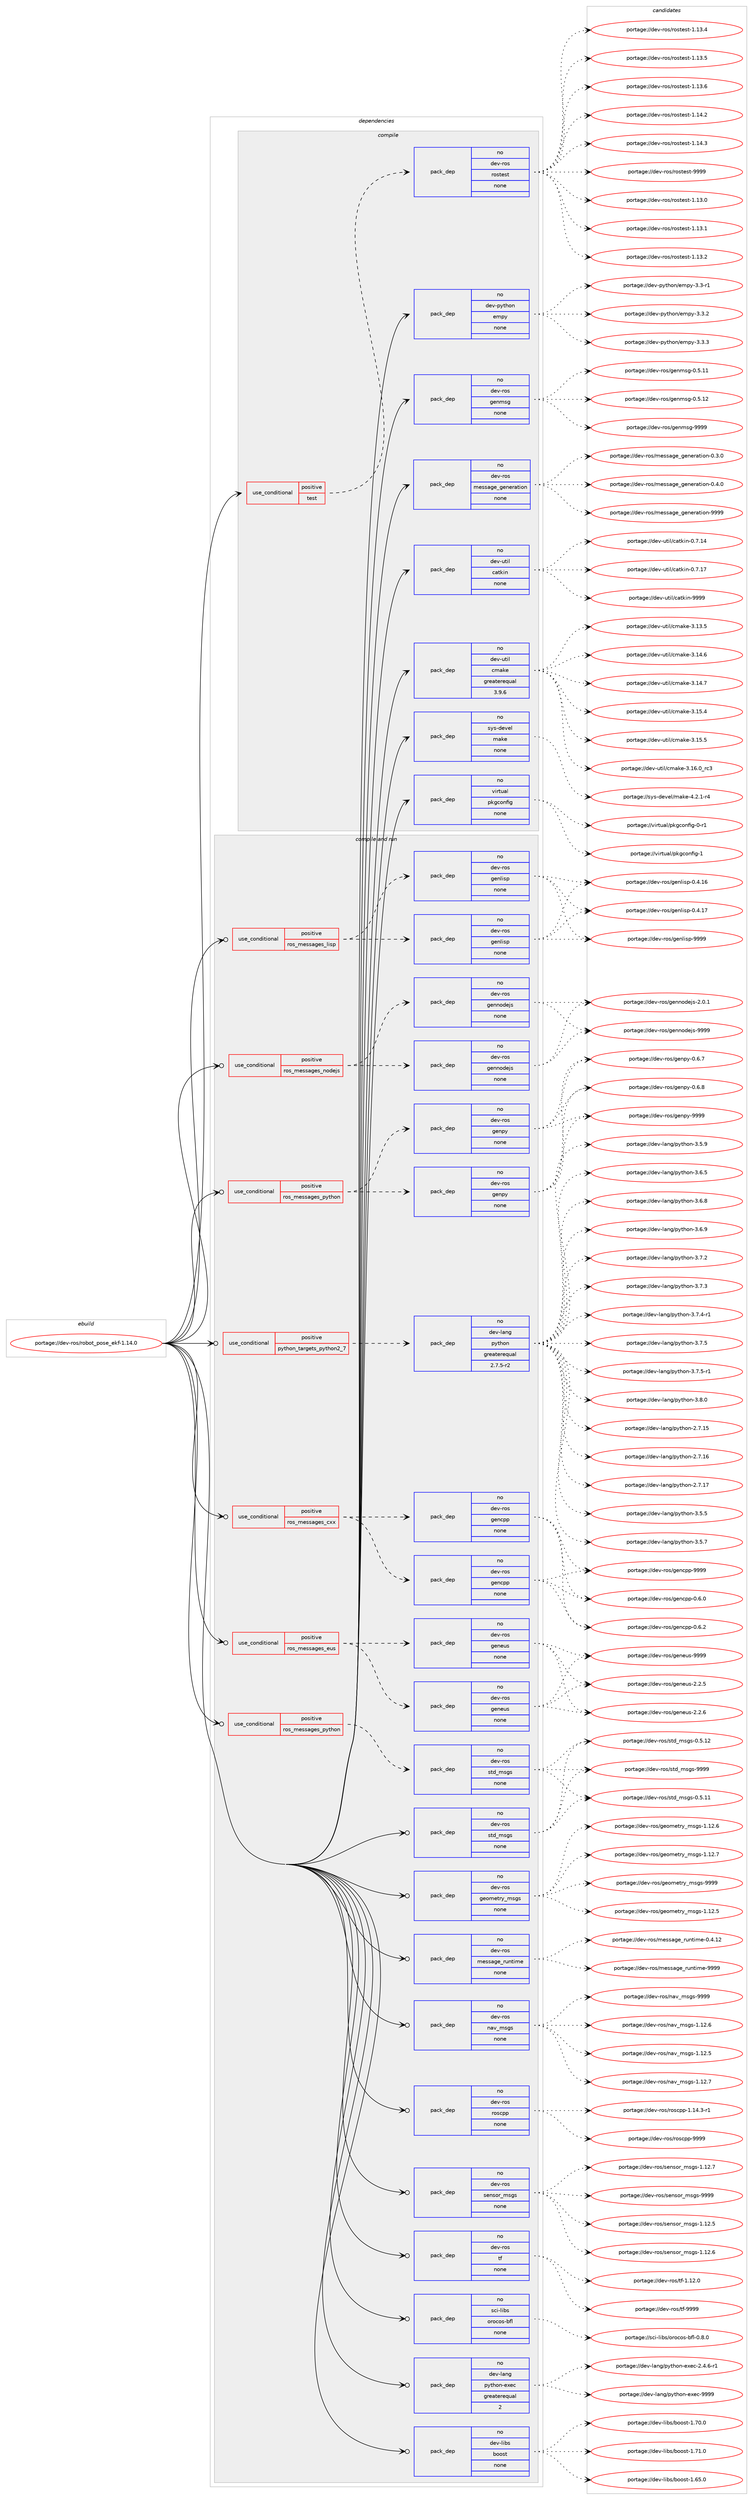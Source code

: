 digraph prolog {

# *************
# Graph options
# *************

newrank=true;
concentrate=true;
compound=true;
graph [rankdir=LR,fontname=Helvetica,fontsize=10,ranksep=1.5];#, ranksep=2.5, nodesep=0.2];
edge  [arrowhead=vee];
node  [fontname=Helvetica,fontsize=10];

# **********
# The ebuild
# **********

subgraph cluster_leftcol {
color=gray;
rank=same;
label=<<i>ebuild</i>>;
id [label="portage://dev-ros/robot_pose_ekf-1.14.0", color=red, width=4, href="../dev-ros/robot_pose_ekf-1.14.0.svg"];
}

# ****************
# The dependencies
# ****************

subgraph cluster_midcol {
color=gray;
label=<<i>dependencies</i>>;
subgraph cluster_compile {
fillcolor="#eeeeee";
style=filled;
label=<<i>compile</i>>;
subgraph cond43663 {
dependency194598 [label=<<TABLE BORDER="0" CELLBORDER="1" CELLSPACING="0" CELLPADDING="4"><TR><TD ROWSPAN="3" CELLPADDING="10">use_conditional</TD></TR><TR><TD>positive</TD></TR><TR><TD>test</TD></TR></TABLE>>, shape=none, color=red];
subgraph pack147507 {
dependency194599 [label=<<TABLE BORDER="0" CELLBORDER="1" CELLSPACING="0" CELLPADDING="4" WIDTH="220"><TR><TD ROWSPAN="6" CELLPADDING="30">pack_dep</TD></TR><TR><TD WIDTH="110">no</TD></TR><TR><TD>dev-ros</TD></TR><TR><TD>rostest</TD></TR><TR><TD>none</TD></TR><TR><TD></TD></TR></TABLE>>, shape=none, color=blue];
}
dependency194598:e -> dependency194599:w [weight=20,style="dashed",arrowhead="vee"];
}
id:e -> dependency194598:w [weight=20,style="solid",arrowhead="vee"];
subgraph pack147508 {
dependency194600 [label=<<TABLE BORDER="0" CELLBORDER="1" CELLSPACING="0" CELLPADDING="4" WIDTH="220"><TR><TD ROWSPAN="6" CELLPADDING="30">pack_dep</TD></TR><TR><TD WIDTH="110">no</TD></TR><TR><TD>dev-python</TD></TR><TR><TD>empy</TD></TR><TR><TD>none</TD></TR><TR><TD></TD></TR></TABLE>>, shape=none, color=blue];
}
id:e -> dependency194600:w [weight=20,style="solid",arrowhead="vee"];
subgraph pack147509 {
dependency194601 [label=<<TABLE BORDER="0" CELLBORDER="1" CELLSPACING="0" CELLPADDING="4" WIDTH="220"><TR><TD ROWSPAN="6" CELLPADDING="30">pack_dep</TD></TR><TR><TD WIDTH="110">no</TD></TR><TR><TD>dev-ros</TD></TR><TR><TD>genmsg</TD></TR><TR><TD>none</TD></TR><TR><TD></TD></TR></TABLE>>, shape=none, color=blue];
}
id:e -> dependency194601:w [weight=20,style="solid",arrowhead="vee"];
subgraph pack147510 {
dependency194602 [label=<<TABLE BORDER="0" CELLBORDER="1" CELLSPACING="0" CELLPADDING="4" WIDTH="220"><TR><TD ROWSPAN="6" CELLPADDING="30">pack_dep</TD></TR><TR><TD WIDTH="110">no</TD></TR><TR><TD>dev-ros</TD></TR><TR><TD>message_generation</TD></TR><TR><TD>none</TD></TR><TR><TD></TD></TR></TABLE>>, shape=none, color=blue];
}
id:e -> dependency194602:w [weight=20,style="solid",arrowhead="vee"];
subgraph pack147511 {
dependency194603 [label=<<TABLE BORDER="0" CELLBORDER="1" CELLSPACING="0" CELLPADDING="4" WIDTH="220"><TR><TD ROWSPAN="6" CELLPADDING="30">pack_dep</TD></TR><TR><TD WIDTH="110">no</TD></TR><TR><TD>dev-util</TD></TR><TR><TD>catkin</TD></TR><TR><TD>none</TD></TR><TR><TD></TD></TR></TABLE>>, shape=none, color=blue];
}
id:e -> dependency194603:w [weight=20,style="solid",arrowhead="vee"];
subgraph pack147512 {
dependency194604 [label=<<TABLE BORDER="0" CELLBORDER="1" CELLSPACING="0" CELLPADDING="4" WIDTH="220"><TR><TD ROWSPAN="6" CELLPADDING="30">pack_dep</TD></TR><TR><TD WIDTH="110">no</TD></TR><TR><TD>dev-util</TD></TR><TR><TD>cmake</TD></TR><TR><TD>greaterequal</TD></TR><TR><TD>3.9.6</TD></TR></TABLE>>, shape=none, color=blue];
}
id:e -> dependency194604:w [weight=20,style="solid",arrowhead="vee"];
subgraph pack147513 {
dependency194605 [label=<<TABLE BORDER="0" CELLBORDER="1" CELLSPACING="0" CELLPADDING="4" WIDTH="220"><TR><TD ROWSPAN="6" CELLPADDING="30">pack_dep</TD></TR><TR><TD WIDTH="110">no</TD></TR><TR><TD>sys-devel</TD></TR><TR><TD>make</TD></TR><TR><TD>none</TD></TR><TR><TD></TD></TR></TABLE>>, shape=none, color=blue];
}
id:e -> dependency194605:w [weight=20,style="solid",arrowhead="vee"];
subgraph pack147514 {
dependency194606 [label=<<TABLE BORDER="0" CELLBORDER="1" CELLSPACING="0" CELLPADDING="4" WIDTH="220"><TR><TD ROWSPAN="6" CELLPADDING="30">pack_dep</TD></TR><TR><TD WIDTH="110">no</TD></TR><TR><TD>virtual</TD></TR><TR><TD>pkgconfig</TD></TR><TR><TD>none</TD></TR><TR><TD></TD></TR></TABLE>>, shape=none, color=blue];
}
id:e -> dependency194606:w [weight=20,style="solid",arrowhead="vee"];
}
subgraph cluster_compileandrun {
fillcolor="#eeeeee";
style=filled;
label=<<i>compile and run</i>>;
subgraph cond43664 {
dependency194607 [label=<<TABLE BORDER="0" CELLBORDER="1" CELLSPACING="0" CELLPADDING="4"><TR><TD ROWSPAN="3" CELLPADDING="10">use_conditional</TD></TR><TR><TD>positive</TD></TR><TR><TD>python_targets_python2_7</TD></TR></TABLE>>, shape=none, color=red];
subgraph pack147515 {
dependency194608 [label=<<TABLE BORDER="0" CELLBORDER="1" CELLSPACING="0" CELLPADDING="4" WIDTH="220"><TR><TD ROWSPAN="6" CELLPADDING="30">pack_dep</TD></TR><TR><TD WIDTH="110">no</TD></TR><TR><TD>dev-lang</TD></TR><TR><TD>python</TD></TR><TR><TD>greaterequal</TD></TR><TR><TD>2.7.5-r2</TD></TR></TABLE>>, shape=none, color=blue];
}
dependency194607:e -> dependency194608:w [weight=20,style="dashed",arrowhead="vee"];
}
id:e -> dependency194607:w [weight=20,style="solid",arrowhead="odotvee"];
subgraph cond43665 {
dependency194609 [label=<<TABLE BORDER="0" CELLBORDER="1" CELLSPACING="0" CELLPADDING="4"><TR><TD ROWSPAN="3" CELLPADDING="10">use_conditional</TD></TR><TR><TD>positive</TD></TR><TR><TD>ros_messages_cxx</TD></TR></TABLE>>, shape=none, color=red];
subgraph pack147516 {
dependency194610 [label=<<TABLE BORDER="0" CELLBORDER="1" CELLSPACING="0" CELLPADDING="4" WIDTH="220"><TR><TD ROWSPAN="6" CELLPADDING="30">pack_dep</TD></TR><TR><TD WIDTH="110">no</TD></TR><TR><TD>dev-ros</TD></TR><TR><TD>gencpp</TD></TR><TR><TD>none</TD></TR><TR><TD></TD></TR></TABLE>>, shape=none, color=blue];
}
dependency194609:e -> dependency194610:w [weight=20,style="dashed",arrowhead="vee"];
subgraph pack147517 {
dependency194611 [label=<<TABLE BORDER="0" CELLBORDER="1" CELLSPACING="0" CELLPADDING="4" WIDTH="220"><TR><TD ROWSPAN="6" CELLPADDING="30">pack_dep</TD></TR><TR><TD WIDTH="110">no</TD></TR><TR><TD>dev-ros</TD></TR><TR><TD>gencpp</TD></TR><TR><TD>none</TD></TR><TR><TD></TD></TR></TABLE>>, shape=none, color=blue];
}
dependency194609:e -> dependency194611:w [weight=20,style="dashed",arrowhead="vee"];
}
id:e -> dependency194609:w [weight=20,style="solid",arrowhead="odotvee"];
subgraph cond43666 {
dependency194612 [label=<<TABLE BORDER="0" CELLBORDER="1" CELLSPACING="0" CELLPADDING="4"><TR><TD ROWSPAN="3" CELLPADDING="10">use_conditional</TD></TR><TR><TD>positive</TD></TR><TR><TD>ros_messages_eus</TD></TR></TABLE>>, shape=none, color=red];
subgraph pack147518 {
dependency194613 [label=<<TABLE BORDER="0" CELLBORDER="1" CELLSPACING="0" CELLPADDING="4" WIDTH="220"><TR><TD ROWSPAN="6" CELLPADDING="30">pack_dep</TD></TR><TR><TD WIDTH="110">no</TD></TR><TR><TD>dev-ros</TD></TR><TR><TD>geneus</TD></TR><TR><TD>none</TD></TR><TR><TD></TD></TR></TABLE>>, shape=none, color=blue];
}
dependency194612:e -> dependency194613:w [weight=20,style="dashed",arrowhead="vee"];
subgraph pack147519 {
dependency194614 [label=<<TABLE BORDER="0" CELLBORDER="1" CELLSPACING="0" CELLPADDING="4" WIDTH="220"><TR><TD ROWSPAN="6" CELLPADDING="30">pack_dep</TD></TR><TR><TD WIDTH="110">no</TD></TR><TR><TD>dev-ros</TD></TR><TR><TD>geneus</TD></TR><TR><TD>none</TD></TR><TR><TD></TD></TR></TABLE>>, shape=none, color=blue];
}
dependency194612:e -> dependency194614:w [weight=20,style="dashed",arrowhead="vee"];
}
id:e -> dependency194612:w [weight=20,style="solid",arrowhead="odotvee"];
subgraph cond43667 {
dependency194615 [label=<<TABLE BORDER="0" CELLBORDER="1" CELLSPACING="0" CELLPADDING="4"><TR><TD ROWSPAN="3" CELLPADDING="10">use_conditional</TD></TR><TR><TD>positive</TD></TR><TR><TD>ros_messages_lisp</TD></TR></TABLE>>, shape=none, color=red];
subgraph pack147520 {
dependency194616 [label=<<TABLE BORDER="0" CELLBORDER="1" CELLSPACING="0" CELLPADDING="4" WIDTH="220"><TR><TD ROWSPAN="6" CELLPADDING="30">pack_dep</TD></TR><TR><TD WIDTH="110">no</TD></TR><TR><TD>dev-ros</TD></TR><TR><TD>genlisp</TD></TR><TR><TD>none</TD></TR><TR><TD></TD></TR></TABLE>>, shape=none, color=blue];
}
dependency194615:e -> dependency194616:w [weight=20,style="dashed",arrowhead="vee"];
subgraph pack147521 {
dependency194617 [label=<<TABLE BORDER="0" CELLBORDER="1" CELLSPACING="0" CELLPADDING="4" WIDTH="220"><TR><TD ROWSPAN="6" CELLPADDING="30">pack_dep</TD></TR><TR><TD WIDTH="110">no</TD></TR><TR><TD>dev-ros</TD></TR><TR><TD>genlisp</TD></TR><TR><TD>none</TD></TR><TR><TD></TD></TR></TABLE>>, shape=none, color=blue];
}
dependency194615:e -> dependency194617:w [weight=20,style="dashed",arrowhead="vee"];
}
id:e -> dependency194615:w [weight=20,style="solid",arrowhead="odotvee"];
subgraph cond43668 {
dependency194618 [label=<<TABLE BORDER="0" CELLBORDER="1" CELLSPACING="0" CELLPADDING="4"><TR><TD ROWSPAN="3" CELLPADDING="10">use_conditional</TD></TR><TR><TD>positive</TD></TR><TR><TD>ros_messages_nodejs</TD></TR></TABLE>>, shape=none, color=red];
subgraph pack147522 {
dependency194619 [label=<<TABLE BORDER="0" CELLBORDER="1" CELLSPACING="0" CELLPADDING="4" WIDTH="220"><TR><TD ROWSPAN="6" CELLPADDING="30">pack_dep</TD></TR><TR><TD WIDTH="110">no</TD></TR><TR><TD>dev-ros</TD></TR><TR><TD>gennodejs</TD></TR><TR><TD>none</TD></TR><TR><TD></TD></TR></TABLE>>, shape=none, color=blue];
}
dependency194618:e -> dependency194619:w [weight=20,style="dashed",arrowhead="vee"];
subgraph pack147523 {
dependency194620 [label=<<TABLE BORDER="0" CELLBORDER="1" CELLSPACING="0" CELLPADDING="4" WIDTH="220"><TR><TD ROWSPAN="6" CELLPADDING="30">pack_dep</TD></TR><TR><TD WIDTH="110">no</TD></TR><TR><TD>dev-ros</TD></TR><TR><TD>gennodejs</TD></TR><TR><TD>none</TD></TR><TR><TD></TD></TR></TABLE>>, shape=none, color=blue];
}
dependency194618:e -> dependency194620:w [weight=20,style="dashed",arrowhead="vee"];
}
id:e -> dependency194618:w [weight=20,style="solid",arrowhead="odotvee"];
subgraph cond43669 {
dependency194621 [label=<<TABLE BORDER="0" CELLBORDER="1" CELLSPACING="0" CELLPADDING="4"><TR><TD ROWSPAN="3" CELLPADDING="10">use_conditional</TD></TR><TR><TD>positive</TD></TR><TR><TD>ros_messages_python</TD></TR></TABLE>>, shape=none, color=red];
subgraph pack147524 {
dependency194622 [label=<<TABLE BORDER="0" CELLBORDER="1" CELLSPACING="0" CELLPADDING="4" WIDTH="220"><TR><TD ROWSPAN="6" CELLPADDING="30">pack_dep</TD></TR><TR><TD WIDTH="110">no</TD></TR><TR><TD>dev-ros</TD></TR><TR><TD>genpy</TD></TR><TR><TD>none</TD></TR><TR><TD></TD></TR></TABLE>>, shape=none, color=blue];
}
dependency194621:e -> dependency194622:w [weight=20,style="dashed",arrowhead="vee"];
subgraph pack147525 {
dependency194623 [label=<<TABLE BORDER="0" CELLBORDER="1" CELLSPACING="0" CELLPADDING="4" WIDTH="220"><TR><TD ROWSPAN="6" CELLPADDING="30">pack_dep</TD></TR><TR><TD WIDTH="110">no</TD></TR><TR><TD>dev-ros</TD></TR><TR><TD>genpy</TD></TR><TR><TD>none</TD></TR><TR><TD></TD></TR></TABLE>>, shape=none, color=blue];
}
dependency194621:e -> dependency194623:w [weight=20,style="dashed",arrowhead="vee"];
}
id:e -> dependency194621:w [weight=20,style="solid",arrowhead="odotvee"];
subgraph cond43670 {
dependency194624 [label=<<TABLE BORDER="0" CELLBORDER="1" CELLSPACING="0" CELLPADDING="4"><TR><TD ROWSPAN="3" CELLPADDING="10">use_conditional</TD></TR><TR><TD>positive</TD></TR><TR><TD>ros_messages_python</TD></TR></TABLE>>, shape=none, color=red];
subgraph pack147526 {
dependency194625 [label=<<TABLE BORDER="0" CELLBORDER="1" CELLSPACING="0" CELLPADDING="4" WIDTH="220"><TR><TD ROWSPAN="6" CELLPADDING="30">pack_dep</TD></TR><TR><TD WIDTH="110">no</TD></TR><TR><TD>dev-ros</TD></TR><TR><TD>std_msgs</TD></TR><TR><TD>none</TD></TR><TR><TD></TD></TR></TABLE>>, shape=none, color=blue];
}
dependency194624:e -> dependency194625:w [weight=20,style="dashed",arrowhead="vee"];
}
id:e -> dependency194624:w [weight=20,style="solid",arrowhead="odotvee"];
subgraph pack147527 {
dependency194626 [label=<<TABLE BORDER="0" CELLBORDER="1" CELLSPACING="0" CELLPADDING="4" WIDTH="220"><TR><TD ROWSPAN="6" CELLPADDING="30">pack_dep</TD></TR><TR><TD WIDTH="110">no</TD></TR><TR><TD>dev-lang</TD></TR><TR><TD>python-exec</TD></TR><TR><TD>greaterequal</TD></TR><TR><TD>2</TD></TR></TABLE>>, shape=none, color=blue];
}
id:e -> dependency194626:w [weight=20,style="solid",arrowhead="odotvee"];
subgraph pack147528 {
dependency194627 [label=<<TABLE BORDER="0" CELLBORDER="1" CELLSPACING="0" CELLPADDING="4" WIDTH="220"><TR><TD ROWSPAN="6" CELLPADDING="30">pack_dep</TD></TR><TR><TD WIDTH="110">no</TD></TR><TR><TD>dev-libs</TD></TR><TR><TD>boost</TD></TR><TR><TD>none</TD></TR><TR><TD></TD></TR></TABLE>>, shape=none, color=blue];
}
id:e -> dependency194627:w [weight=20,style="solid",arrowhead="odotvee"];
subgraph pack147529 {
dependency194628 [label=<<TABLE BORDER="0" CELLBORDER="1" CELLSPACING="0" CELLPADDING="4" WIDTH="220"><TR><TD ROWSPAN="6" CELLPADDING="30">pack_dep</TD></TR><TR><TD WIDTH="110">no</TD></TR><TR><TD>dev-ros</TD></TR><TR><TD>geometry_msgs</TD></TR><TR><TD>none</TD></TR><TR><TD></TD></TR></TABLE>>, shape=none, color=blue];
}
id:e -> dependency194628:w [weight=20,style="solid",arrowhead="odotvee"];
subgraph pack147530 {
dependency194629 [label=<<TABLE BORDER="0" CELLBORDER="1" CELLSPACING="0" CELLPADDING="4" WIDTH="220"><TR><TD ROWSPAN="6" CELLPADDING="30">pack_dep</TD></TR><TR><TD WIDTH="110">no</TD></TR><TR><TD>dev-ros</TD></TR><TR><TD>message_runtime</TD></TR><TR><TD>none</TD></TR><TR><TD></TD></TR></TABLE>>, shape=none, color=blue];
}
id:e -> dependency194629:w [weight=20,style="solid",arrowhead="odotvee"];
subgraph pack147531 {
dependency194630 [label=<<TABLE BORDER="0" CELLBORDER="1" CELLSPACING="0" CELLPADDING="4" WIDTH="220"><TR><TD ROWSPAN="6" CELLPADDING="30">pack_dep</TD></TR><TR><TD WIDTH="110">no</TD></TR><TR><TD>dev-ros</TD></TR><TR><TD>nav_msgs</TD></TR><TR><TD>none</TD></TR><TR><TD></TD></TR></TABLE>>, shape=none, color=blue];
}
id:e -> dependency194630:w [weight=20,style="solid",arrowhead="odotvee"];
subgraph pack147532 {
dependency194631 [label=<<TABLE BORDER="0" CELLBORDER="1" CELLSPACING="0" CELLPADDING="4" WIDTH="220"><TR><TD ROWSPAN="6" CELLPADDING="30">pack_dep</TD></TR><TR><TD WIDTH="110">no</TD></TR><TR><TD>dev-ros</TD></TR><TR><TD>roscpp</TD></TR><TR><TD>none</TD></TR><TR><TD></TD></TR></TABLE>>, shape=none, color=blue];
}
id:e -> dependency194631:w [weight=20,style="solid",arrowhead="odotvee"];
subgraph pack147533 {
dependency194632 [label=<<TABLE BORDER="0" CELLBORDER="1" CELLSPACING="0" CELLPADDING="4" WIDTH="220"><TR><TD ROWSPAN="6" CELLPADDING="30">pack_dep</TD></TR><TR><TD WIDTH="110">no</TD></TR><TR><TD>dev-ros</TD></TR><TR><TD>sensor_msgs</TD></TR><TR><TD>none</TD></TR><TR><TD></TD></TR></TABLE>>, shape=none, color=blue];
}
id:e -> dependency194632:w [weight=20,style="solid",arrowhead="odotvee"];
subgraph pack147534 {
dependency194633 [label=<<TABLE BORDER="0" CELLBORDER="1" CELLSPACING="0" CELLPADDING="4" WIDTH="220"><TR><TD ROWSPAN="6" CELLPADDING="30">pack_dep</TD></TR><TR><TD WIDTH="110">no</TD></TR><TR><TD>dev-ros</TD></TR><TR><TD>std_msgs</TD></TR><TR><TD>none</TD></TR><TR><TD></TD></TR></TABLE>>, shape=none, color=blue];
}
id:e -> dependency194633:w [weight=20,style="solid",arrowhead="odotvee"];
subgraph pack147535 {
dependency194634 [label=<<TABLE BORDER="0" CELLBORDER="1" CELLSPACING="0" CELLPADDING="4" WIDTH="220"><TR><TD ROWSPAN="6" CELLPADDING="30">pack_dep</TD></TR><TR><TD WIDTH="110">no</TD></TR><TR><TD>dev-ros</TD></TR><TR><TD>tf</TD></TR><TR><TD>none</TD></TR><TR><TD></TD></TR></TABLE>>, shape=none, color=blue];
}
id:e -> dependency194634:w [weight=20,style="solid",arrowhead="odotvee"];
subgraph pack147536 {
dependency194635 [label=<<TABLE BORDER="0" CELLBORDER="1" CELLSPACING="0" CELLPADDING="4" WIDTH="220"><TR><TD ROWSPAN="6" CELLPADDING="30">pack_dep</TD></TR><TR><TD WIDTH="110">no</TD></TR><TR><TD>sci-libs</TD></TR><TR><TD>orocos-bfl</TD></TR><TR><TD>none</TD></TR><TR><TD></TD></TR></TABLE>>, shape=none, color=blue];
}
id:e -> dependency194635:w [weight=20,style="solid",arrowhead="odotvee"];
}
subgraph cluster_run {
fillcolor="#eeeeee";
style=filled;
label=<<i>run</i>>;
}
}

# **************
# The candidates
# **************

subgraph cluster_choices {
rank=same;
color=gray;
label=<<i>candidates</i>>;

subgraph choice147507 {
color=black;
nodesep=1;
choiceportage100101118451141111154711411111511610111511645494649514648 [label="portage://dev-ros/rostest-1.13.0", color=red, width=4,href="../dev-ros/rostest-1.13.0.svg"];
choiceportage100101118451141111154711411111511610111511645494649514649 [label="portage://dev-ros/rostest-1.13.1", color=red, width=4,href="../dev-ros/rostest-1.13.1.svg"];
choiceportage100101118451141111154711411111511610111511645494649514650 [label="portage://dev-ros/rostest-1.13.2", color=red, width=4,href="../dev-ros/rostest-1.13.2.svg"];
choiceportage100101118451141111154711411111511610111511645494649514652 [label="portage://dev-ros/rostest-1.13.4", color=red, width=4,href="../dev-ros/rostest-1.13.4.svg"];
choiceportage100101118451141111154711411111511610111511645494649514653 [label="portage://dev-ros/rostest-1.13.5", color=red, width=4,href="../dev-ros/rostest-1.13.5.svg"];
choiceportage100101118451141111154711411111511610111511645494649514654 [label="portage://dev-ros/rostest-1.13.6", color=red, width=4,href="../dev-ros/rostest-1.13.6.svg"];
choiceportage100101118451141111154711411111511610111511645494649524650 [label="portage://dev-ros/rostest-1.14.2", color=red, width=4,href="../dev-ros/rostest-1.14.2.svg"];
choiceportage100101118451141111154711411111511610111511645494649524651 [label="portage://dev-ros/rostest-1.14.3", color=red, width=4,href="../dev-ros/rostest-1.14.3.svg"];
choiceportage10010111845114111115471141111151161011151164557575757 [label="portage://dev-ros/rostest-9999", color=red, width=4,href="../dev-ros/rostest-9999.svg"];
dependency194599:e -> choiceportage100101118451141111154711411111511610111511645494649514648:w [style=dotted,weight="100"];
dependency194599:e -> choiceportage100101118451141111154711411111511610111511645494649514649:w [style=dotted,weight="100"];
dependency194599:e -> choiceportage100101118451141111154711411111511610111511645494649514650:w [style=dotted,weight="100"];
dependency194599:e -> choiceportage100101118451141111154711411111511610111511645494649514652:w [style=dotted,weight="100"];
dependency194599:e -> choiceportage100101118451141111154711411111511610111511645494649514653:w [style=dotted,weight="100"];
dependency194599:e -> choiceportage100101118451141111154711411111511610111511645494649514654:w [style=dotted,weight="100"];
dependency194599:e -> choiceportage100101118451141111154711411111511610111511645494649524650:w [style=dotted,weight="100"];
dependency194599:e -> choiceportage100101118451141111154711411111511610111511645494649524651:w [style=dotted,weight="100"];
dependency194599:e -> choiceportage10010111845114111115471141111151161011151164557575757:w [style=dotted,weight="100"];
}
subgraph choice147508 {
color=black;
nodesep=1;
choiceportage1001011184511212111610411111047101109112121455146514511449 [label="portage://dev-python/empy-3.3-r1", color=red, width=4,href="../dev-python/empy-3.3-r1.svg"];
choiceportage1001011184511212111610411111047101109112121455146514650 [label="portage://dev-python/empy-3.3.2", color=red, width=4,href="../dev-python/empy-3.3.2.svg"];
choiceportage1001011184511212111610411111047101109112121455146514651 [label="portage://dev-python/empy-3.3.3", color=red, width=4,href="../dev-python/empy-3.3.3.svg"];
dependency194600:e -> choiceportage1001011184511212111610411111047101109112121455146514511449:w [style=dotted,weight="100"];
dependency194600:e -> choiceportage1001011184511212111610411111047101109112121455146514650:w [style=dotted,weight="100"];
dependency194600:e -> choiceportage1001011184511212111610411111047101109112121455146514651:w [style=dotted,weight="100"];
}
subgraph choice147509 {
color=black;
nodesep=1;
choiceportage100101118451141111154710310111010911510345484653464949 [label="portage://dev-ros/genmsg-0.5.11", color=red, width=4,href="../dev-ros/genmsg-0.5.11.svg"];
choiceportage100101118451141111154710310111010911510345484653464950 [label="portage://dev-ros/genmsg-0.5.12", color=red, width=4,href="../dev-ros/genmsg-0.5.12.svg"];
choiceportage10010111845114111115471031011101091151034557575757 [label="portage://dev-ros/genmsg-9999", color=red, width=4,href="../dev-ros/genmsg-9999.svg"];
dependency194601:e -> choiceportage100101118451141111154710310111010911510345484653464949:w [style=dotted,weight="100"];
dependency194601:e -> choiceportage100101118451141111154710310111010911510345484653464950:w [style=dotted,weight="100"];
dependency194601:e -> choiceportage10010111845114111115471031011101091151034557575757:w [style=dotted,weight="100"];
}
subgraph choice147510 {
color=black;
nodesep=1;
choiceportage1001011184511411111547109101115115971031019510310111010111497116105111110454846514648 [label="portage://dev-ros/message_generation-0.3.0", color=red, width=4,href="../dev-ros/message_generation-0.3.0.svg"];
choiceportage1001011184511411111547109101115115971031019510310111010111497116105111110454846524648 [label="portage://dev-ros/message_generation-0.4.0", color=red, width=4,href="../dev-ros/message_generation-0.4.0.svg"];
choiceportage10010111845114111115471091011151159710310195103101110101114971161051111104557575757 [label="portage://dev-ros/message_generation-9999", color=red, width=4,href="../dev-ros/message_generation-9999.svg"];
dependency194602:e -> choiceportage1001011184511411111547109101115115971031019510310111010111497116105111110454846514648:w [style=dotted,weight="100"];
dependency194602:e -> choiceportage1001011184511411111547109101115115971031019510310111010111497116105111110454846524648:w [style=dotted,weight="100"];
dependency194602:e -> choiceportage10010111845114111115471091011151159710310195103101110101114971161051111104557575757:w [style=dotted,weight="100"];
}
subgraph choice147511 {
color=black;
nodesep=1;
choiceportage1001011184511711610510847999711610710511045484655464952 [label="portage://dev-util/catkin-0.7.14", color=red, width=4,href="../dev-util/catkin-0.7.14.svg"];
choiceportage1001011184511711610510847999711610710511045484655464955 [label="portage://dev-util/catkin-0.7.17", color=red, width=4,href="../dev-util/catkin-0.7.17.svg"];
choiceportage100101118451171161051084799971161071051104557575757 [label="portage://dev-util/catkin-9999", color=red, width=4,href="../dev-util/catkin-9999.svg"];
dependency194603:e -> choiceportage1001011184511711610510847999711610710511045484655464952:w [style=dotted,weight="100"];
dependency194603:e -> choiceportage1001011184511711610510847999711610710511045484655464955:w [style=dotted,weight="100"];
dependency194603:e -> choiceportage100101118451171161051084799971161071051104557575757:w [style=dotted,weight="100"];
}
subgraph choice147512 {
color=black;
nodesep=1;
choiceportage1001011184511711610510847991099710710145514649514653 [label="portage://dev-util/cmake-3.13.5", color=red, width=4,href="../dev-util/cmake-3.13.5.svg"];
choiceportage1001011184511711610510847991099710710145514649524654 [label="portage://dev-util/cmake-3.14.6", color=red, width=4,href="../dev-util/cmake-3.14.6.svg"];
choiceportage1001011184511711610510847991099710710145514649524655 [label="portage://dev-util/cmake-3.14.7", color=red, width=4,href="../dev-util/cmake-3.14.7.svg"];
choiceportage1001011184511711610510847991099710710145514649534652 [label="portage://dev-util/cmake-3.15.4", color=red, width=4,href="../dev-util/cmake-3.15.4.svg"];
choiceportage1001011184511711610510847991099710710145514649534653 [label="portage://dev-util/cmake-3.15.5", color=red, width=4,href="../dev-util/cmake-3.15.5.svg"];
choiceportage1001011184511711610510847991099710710145514649544648951149951 [label="portage://dev-util/cmake-3.16.0_rc3", color=red, width=4,href="../dev-util/cmake-3.16.0_rc3.svg"];
dependency194604:e -> choiceportage1001011184511711610510847991099710710145514649514653:w [style=dotted,weight="100"];
dependency194604:e -> choiceportage1001011184511711610510847991099710710145514649524654:w [style=dotted,weight="100"];
dependency194604:e -> choiceportage1001011184511711610510847991099710710145514649524655:w [style=dotted,weight="100"];
dependency194604:e -> choiceportage1001011184511711610510847991099710710145514649534652:w [style=dotted,weight="100"];
dependency194604:e -> choiceportage1001011184511711610510847991099710710145514649534653:w [style=dotted,weight="100"];
dependency194604:e -> choiceportage1001011184511711610510847991099710710145514649544648951149951:w [style=dotted,weight="100"];
}
subgraph choice147513 {
color=black;
nodesep=1;
choiceportage1151211154510010111810110847109971071014552465046494511452 [label="portage://sys-devel/make-4.2.1-r4", color=red, width=4,href="../sys-devel/make-4.2.1-r4.svg"];
dependency194605:e -> choiceportage1151211154510010111810110847109971071014552465046494511452:w [style=dotted,weight="100"];
}
subgraph choice147514 {
color=black;
nodesep=1;
choiceportage11810511411611797108471121071039911111010210510345484511449 [label="portage://virtual/pkgconfig-0-r1", color=red, width=4,href="../virtual/pkgconfig-0-r1.svg"];
choiceportage1181051141161179710847112107103991111101021051034549 [label="portage://virtual/pkgconfig-1", color=red, width=4,href="../virtual/pkgconfig-1.svg"];
dependency194606:e -> choiceportage11810511411611797108471121071039911111010210510345484511449:w [style=dotted,weight="100"];
dependency194606:e -> choiceportage1181051141161179710847112107103991111101021051034549:w [style=dotted,weight="100"];
}
subgraph choice147515 {
color=black;
nodesep=1;
choiceportage10010111845108971101034711212111610411111045504655464953 [label="portage://dev-lang/python-2.7.15", color=red, width=4,href="../dev-lang/python-2.7.15.svg"];
choiceportage10010111845108971101034711212111610411111045504655464954 [label="portage://dev-lang/python-2.7.16", color=red, width=4,href="../dev-lang/python-2.7.16.svg"];
choiceportage10010111845108971101034711212111610411111045504655464955 [label="portage://dev-lang/python-2.7.17", color=red, width=4,href="../dev-lang/python-2.7.17.svg"];
choiceportage100101118451089711010347112121116104111110455146534653 [label="portage://dev-lang/python-3.5.5", color=red, width=4,href="../dev-lang/python-3.5.5.svg"];
choiceportage100101118451089711010347112121116104111110455146534655 [label="portage://dev-lang/python-3.5.7", color=red, width=4,href="../dev-lang/python-3.5.7.svg"];
choiceportage100101118451089711010347112121116104111110455146534657 [label="portage://dev-lang/python-3.5.9", color=red, width=4,href="../dev-lang/python-3.5.9.svg"];
choiceportage100101118451089711010347112121116104111110455146544653 [label="portage://dev-lang/python-3.6.5", color=red, width=4,href="../dev-lang/python-3.6.5.svg"];
choiceportage100101118451089711010347112121116104111110455146544656 [label="portage://dev-lang/python-3.6.8", color=red, width=4,href="../dev-lang/python-3.6.8.svg"];
choiceportage100101118451089711010347112121116104111110455146544657 [label="portage://dev-lang/python-3.6.9", color=red, width=4,href="../dev-lang/python-3.6.9.svg"];
choiceportage100101118451089711010347112121116104111110455146554650 [label="portage://dev-lang/python-3.7.2", color=red, width=4,href="../dev-lang/python-3.7.2.svg"];
choiceportage100101118451089711010347112121116104111110455146554651 [label="portage://dev-lang/python-3.7.3", color=red, width=4,href="../dev-lang/python-3.7.3.svg"];
choiceportage1001011184510897110103471121211161041111104551465546524511449 [label="portage://dev-lang/python-3.7.4-r1", color=red, width=4,href="../dev-lang/python-3.7.4-r1.svg"];
choiceportage100101118451089711010347112121116104111110455146554653 [label="portage://dev-lang/python-3.7.5", color=red, width=4,href="../dev-lang/python-3.7.5.svg"];
choiceportage1001011184510897110103471121211161041111104551465546534511449 [label="portage://dev-lang/python-3.7.5-r1", color=red, width=4,href="../dev-lang/python-3.7.5-r1.svg"];
choiceportage100101118451089711010347112121116104111110455146564648 [label="portage://dev-lang/python-3.8.0", color=red, width=4,href="../dev-lang/python-3.8.0.svg"];
dependency194608:e -> choiceportage10010111845108971101034711212111610411111045504655464953:w [style=dotted,weight="100"];
dependency194608:e -> choiceportage10010111845108971101034711212111610411111045504655464954:w [style=dotted,weight="100"];
dependency194608:e -> choiceportage10010111845108971101034711212111610411111045504655464955:w [style=dotted,weight="100"];
dependency194608:e -> choiceportage100101118451089711010347112121116104111110455146534653:w [style=dotted,weight="100"];
dependency194608:e -> choiceportage100101118451089711010347112121116104111110455146534655:w [style=dotted,weight="100"];
dependency194608:e -> choiceportage100101118451089711010347112121116104111110455146534657:w [style=dotted,weight="100"];
dependency194608:e -> choiceportage100101118451089711010347112121116104111110455146544653:w [style=dotted,weight="100"];
dependency194608:e -> choiceportage100101118451089711010347112121116104111110455146544656:w [style=dotted,weight="100"];
dependency194608:e -> choiceportage100101118451089711010347112121116104111110455146544657:w [style=dotted,weight="100"];
dependency194608:e -> choiceportage100101118451089711010347112121116104111110455146554650:w [style=dotted,weight="100"];
dependency194608:e -> choiceportage100101118451089711010347112121116104111110455146554651:w [style=dotted,weight="100"];
dependency194608:e -> choiceportage1001011184510897110103471121211161041111104551465546524511449:w [style=dotted,weight="100"];
dependency194608:e -> choiceportage100101118451089711010347112121116104111110455146554653:w [style=dotted,weight="100"];
dependency194608:e -> choiceportage1001011184510897110103471121211161041111104551465546534511449:w [style=dotted,weight="100"];
dependency194608:e -> choiceportage100101118451089711010347112121116104111110455146564648:w [style=dotted,weight="100"];
}
subgraph choice147516 {
color=black;
nodesep=1;
choiceportage100101118451141111154710310111099112112454846544648 [label="portage://dev-ros/gencpp-0.6.0", color=red, width=4,href="../dev-ros/gencpp-0.6.0.svg"];
choiceportage100101118451141111154710310111099112112454846544650 [label="portage://dev-ros/gencpp-0.6.2", color=red, width=4,href="../dev-ros/gencpp-0.6.2.svg"];
choiceportage1001011184511411111547103101110991121124557575757 [label="portage://dev-ros/gencpp-9999", color=red, width=4,href="../dev-ros/gencpp-9999.svg"];
dependency194610:e -> choiceportage100101118451141111154710310111099112112454846544648:w [style=dotted,weight="100"];
dependency194610:e -> choiceportage100101118451141111154710310111099112112454846544650:w [style=dotted,weight="100"];
dependency194610:e -> choiceportage1001011184511411111547103101110991121124557575757:w [style=dotted,weight="100"];
}
subgraph choice147517 {
color=black;
nodesep=1;
choiceportage100101118451141111154710310111099112112454846544648 [label="portage://dev-ros/gencpp-0.6.0", color=red, width=4,href="../dev-ros/gencpp-0.6.0.svg"];
choiceportage100101118451141111154710310111099112112454846544650 [label="portage://dev-ros/gencpp-0.6.2", color=red, width=4,href="../dev-ros/gencpp-0.6.2.svg"];
choiceportage1001011184511411111547103101110991121124557575757 [label="portage://dev-ros/gencpp-9999", color=red, width=4,href="../dev-ros/gencpp-9999.svg"];
dependency194611:e -> choiceportage100101118451141111154710310111099112112454846544648:w [style=dotted,weight="100"];
dependency194611:e -> choiceportage100101118451141111154710310111099112112454846544650:w [style=dotted,weight="100"];
dependency194611:e -> choiceportage1001011184511411111547103101110991121124557575757:w [style=dotted,weight="100"];
}
subgraph choice147518 {
color=black;
nodesep=1;
choiceportage1001011184511411111547103101110101117115455046504653 [label="portage://dev-ros/geneus-2.2.5", color=red, width=4,href="../dev-ros/geneus-2.2.5.svg"];
choiceportage1001011184511411111547103101110101117115455046504654 [label="portage://dev-ros/geneus-2.2.6", color=red, width=4,href="../dev-ros/geneus-2.2.6.svg"];
choiceportage10010111845114111115471031011101011171154557575757 [label="portage://dev-ros/geneus-9999", color=red, width=4,href="../dev-ros/geneus-9999.svg"];
dependency194613:e -> choiceportage1001011184511411111547103101110101117115455046504653:w [style=dotted,weight="100"];
dependency194613:e -> choiceportage1001011184511411111547103101110101117115455046504654:w [style=dotted,weight="100"];
dependency194613:e -> choiceportage10010111845114111115471031011101011171154557575757:w [style=dotted,weight="100"];
}
subgraph choice147519 {
color=black;
nodesep=1;
choiceportage1001011184511411111547103101110101117115455046504653 [label="portage://dev-ros/geneus-2.2.5", color=red, width=4,href="../dev-ros/geneus-2.2.5.svg"];
choiceportage1001011184511411111547103101110101117115455046504654 [label="portage://dev-ros/geneus-2.2.6", color=red, width=4,href="../dev-ros/geneus-2.2.6.svg"];
choiceportage10010111845114111115471031011101011171154557575757 [label="portage://dev-ros/geneus-9999", color=red, width=4,href="../dev-ros/geneus-9999.svg"];
dependency194614:e -> choiceportage1001011184511411111547103101110101117115455046504653:w [style=dotted,weight="100"];
dependency194614:e -> choiceportage1001011184511411111547103101110101117115455046504654:w [style=dotted,weight="100"];
dependency194614:e -> choiceportage10010111845114111115471031011101011171154557575757:w [style=dotted,weight="100"];
}
subgraph choice147520 {
color=black;
nodesep=1;
choiceportage100101118451141111154710310111010810511511245484652464954 [label="portage://dev-ros/genlisp-0.4.16", color=red, width=4,href="../dev-ros/genlisp-0.4.16.svg"];
choiceportage100101118451141111154710310111010810511511245484652464955 [label="portage://dev-ros/genlisp-0.4.17", color=red, width=4,href="../dev-ros/genlisp-0.4.17.svg"];
choiceportage10010111845114111115471031011101081051151124557575757 [label="portage://dev-ros/genlisp-9999", color=red, width=4,href="../dev-ros/genlisp-9999.svg"];
dependency194616:e -> choiceportage100101118451141111154710310111010810511511245484652464954:w [style=dotted,weight="100"];
dependency194616:e -> choiceportage100101118451141111154710310111010810511511245484652464955:w [style=dotted,weight="100"];
dependency194616:e -> choiceportage10010111845114111115471031011101081051151124557575757:w [style=dotted,weight="100"];
}
subgraph choice147521 {
color=black;
nodesep=1;
choiceportage100101118451141111154710310111010810511511245484652464954 [label="portage://dev-ros/genlisp-0.4.16", color=red, width=4,href="../dev-ros/genlisp-0.4.16.svg"];
choiceportage100101118451141111154710310111010810511511245484652464955 [label="portage://dev-ros/genlisp-0.4.17", color=red, width=4,href="../dev-ros/genlisp-0.4.17.svg"];
choiceportage10010111845114111115471031011101081051151124557575757 [label="portage://dev-ros/genlisp-9999", color=red, width=4,href="../dev-ros/genlisp-9999.svg"];
dependency194617:e -> choiceportage100101118451141111154710310111010810511511245484652464954:w [style=dotted,weight="100"];
dependency194617:e -> choiceportage100101118451141111154710310111010810511511245484652464955:w [style=dotted,weight="100"];
dependency194617:e -> choiceportage10010111845114111115471031011101081051151124557575757:w [style=dotted,weight="100"];
}
subgraph choice147522 {
color=black;
nodesep=1;
choiceportage1001011184511411111547103101110110111100101106115455046484649 [label="portage://dev-ros/gennodejs-2.0.1", color=red, width=4,href="../dev-ros/gennodejs-2.0.1.svg"];
choiceportage10010111845114111115471031011101101111001011061154557575757 [label="portage://dev-ros/gennodejs-9999", color=red, width=4,href="../dev-ros/gennodejs-9999.svg"];
dependency194619:e -> choiceportage1001011184511411111547103101110110111100101106115455046484649:w [style=dotted,weight="100"];
dependency194619:e -> choiceportage10010111845114111115471031011101101111001011061154557575757:w [style=dotted,weight="100"];
}
subgraph choice147523 {
color=black;
nodesep=1;
choiceportage1001011184511411111547103101110110111100101106115455046484649 [label="portage://dev-ros/gennodejs-2.0.1", color=red, width=4,href="../dev-ros/gennodejs-2.0.1.svg"];
choiceportage10010111845114111115471031011101101111001011061154557575757 [label="portage://dev-ros/gennodejs-9999", color=red, width=4,href="../dev-ros/gennodejs-9999.svg"];
dependency194620:e -> choiceportage1001011184511411111547103101110110111100101106115455046484649:w [style=dotted,weight="100"];
dependency194620:e -> choiceportage10010111845114111115471031011101101111001011061154557575757:w [style=dotted,weight="100"];
}
subgraph choice147524 {
color=black;
nodesep=1;
choiceportage1001011184511411111547103101110112121454846544655 [label="portage://dev-ros/genpy-0.6.7", color=red, width=4,href="../dev-ros/genpy-0.6.7.svg"];
choiceportage1001011184511411111547103101110112121454846544656 [label="portage://dev-ros/genpy-0.6.8", color=red, width=4,href="../dev-ros/genpy-0.6.8.svg"];
choiceportage10010111845114111115471031011101121214557575757 [label="portage://dev-ros/genpy-9999", color=red, width=4,href="../dev-ros/genpy-9999.svg"];
dependency194622:e -> choiceportage1001011184511411111547103101110112121454846544655:w [style=dotted,weight="100"];
dependency194622:e -> choiceportage1001011184511411111547103101110112121454846544656:w [style=dotted,weight="100"];
dependency194622:e -> choiceportage10010111845114111115471031011101121214557575757:w [style=dotted,weight="100"];
}
subgraph choice147525 {
color=black;
nodesep=1;
choiceportage1001011184511411111547103101110112121454846544655 [label="portage://dev-ros/genpy-0.6.7", color=red, width=4,href="../dev-ros/genpy-0.6.7.svg"];
choiceportage1001011184511411111547103101110112121454846544656 [label="portage://dev-ros/genpy-0.6.8", color=red, width=4,href="../dev-ros/genpy-0.6.8.svg"];
choiceportage10010111845114111115471031011101121214557575757 [label="portage://dev-ros/genpy-9999", color=red, width=4,href="../dev-ros/genpy-9999.svg"];
dependency194623:e -> choiceportage1001011184511411111547103101110112121454846544655:w [style=dotted,weight="100"];
dependency194623:e -> choiceportage1001011184511411111547103101110112121454846544656:w [style=dotted,weight="100"];
dependency194623:e -> choiceportage10010111845114111115471031011101121214557575757:w [style=dotted,weight="100"];
}
subgraph choice147526 {
color=black;
nodesep=1;
choiceportage10010111845114111115471151161009510911510311545484653464949 [label="portage://dev-ros/std_msgs-0.5.11", color=red, width=4,href="../dev-ros/std_msgs-0.5.11.svg"];
choiceportage10010111845114111115471151161009510911510311545484653464950 [label="portage://dev-ros/std_msgs-0.5.12", color=red, width=4,href="../dev-ros/std_msgs-0.5.12.svg"];
choiceportage1001011184511411111547115116100951091151031154557575757 [label="portage://dev-ros/std_msgs-9999", color=red, width=4,href="../dev-ros/std_msgs-9999.svg"];
dependency194625:e -> choiceportage10010111845114111115471151161009510911510311545484653464949:w [style=dotted,weight="100"];
dependency194625:e -> choiceportage10010111845114111115471151161009510911510311545484653464950:w [style=dotted,weight="100"];
dependency194625:e -> choiceportage1001011184511411111547115116100951091151031154557575757:w [style=dotted,weight="100"];
}
subgraph choice147527 {
color=black;
nodesep=1;
choiceportage10010111845108971101034711212111610411111045101120101994550465246544511449 [label="portage://dev-lang/python-exec-2.4.6-r1", color=red, width=4,href="../dev-lang/python-exec-2.4.6-r1.svg"];
choiceportage10010111845108971101034711212111610411111045101120101994557575757 [label="portage://dev-lang/python-exec-9999", color=red, width=4,href="../dev-lang/python-exec-9999.svg"];
dependency194626:e -> choiceportage10010111845108971101034711212111610411111045101120101994550465246544511449:w [style=dotted,weight="100"];
dependency194626:e -> choiceportage10010111845108971101034711212111610411111045101120101994557575757:w [style=dotted,weight="100"];
}
subgraph choice147528 {
color=black;
nodesep=1;
choiceportage1001011184510810598115479811111111511645494654534648 [label="portage://dev-libs/boost-1.65.0", color=red, width=4,href="../dev-libs/boost-1.65.0.svg"];
choiceportage1001011184510810598115479811111111511645494655484648 [label="portage://dev-libs/boost-1.70.0", color=red, width=4,href="../dev-libs/boost-1.70.0.svg"];
choiceportage1001011184510810598115479811111111511645494655494648 [label="portage://dev-libs/boost-1.71.0", color=red, width=4,href="../dev-libs/boost-1.71.0.svg"];
dependency194627:e -> choiceportage1001011184510810598115479811111111511645494654534648:w [style=dotted,weight="100"];
dependency194627:e -> choiceportage1001011184510810598115479811111111511645494655484648:w [style=dotted,weight="100"];
dependency194627:e -> choiceportage1001011184510810598115479811111111511645494655494648:w [style=dotted,weight="100"];
}
subgraph choice147529 {
color=black;
nodesep=1;
choiceportage10010111845114111115471031011111091011161141219510911510311545494649504653 [label="portage://dev-ros/geometry_msgs-1.12.5", color=red, width=4,href="../dev-ros/geometry_msgs-1.12.5.svg"];
choiceportage10010111845114111115471031011111091011161141219510911510311545494649504654 [label="portage://dev-ros/geometry_msgs-1.12.6", color=red, width=4,href="../dev-ros/geometry_msgs-1.12.6.svg"];
choiceportage10010111845114111115471031011111091011161141219510911510311545494649504655 [label="portage://dev-ros/geometry_msgs-1.12.7", color=red, width=4,href="../dev-ros/geometry_msgs-1.12.7.svg"];
choiceportage1001011184511411111547103101111109101116114121951091151031154557575757 [label="portage://dev-ros/geometry_msgs-9999", color=red, width=4,href="../dev-ros/geometry_msgs-9999.svg"];
dependency194628:e -> choiceportage10010111845114111115471031011111091011161141219510911510311545494649504653:w [style=dotted,weight="100"];
dependency194628:e -> choiceportage10010111845114111115471031011111091011161141219510911510311545494649504654:w [style=dotted,weight="100"];
dependency194628:e -> choiceportage10010111845114111115471031011111091011161141219510911510311545494649504655:w [style=dotted,weight="100"];
dependency194628:e -> choiceportage1001011184511411111547103101111109101116114121951091151031154557575757:w [style=dotted,weight="100"];
}
subgraph choice147530 {
color=black;
nodesep=1;
choiceportage1001011184511411111547109101115115971031019511411711011610510910145484652464950 [label="portage://dev-ros/message_runtime-0.4.12", color=red, width=4,href="../dev-ros/message_runtime-0.4.12.svg"];
choiceportage100101118451141111154710910111511597103101951141171101161051091014557575757 [label="portage://dev-ros/message_runtime-9999", color=red, width=4,href="../dev-ros/message_runtime-9999.svg"];
dependency194629:e -> choiceportage1001011184511411111547109101115115971031019511411711011610510910145484652464950:w [style=dotted,weight="100"];
dependency194629:e -> choiceportage100101118451141111154710910111511597103101951141171101161051091014557575757:w [style=dotted,weight="100"];
}
subgraph choice147531 {
color=black;
nodesep=1;
choiceportage1001011184511411111547110971189510911510311545494649504653 [label="portage://dev-ros/nav_msgs-1.12.5", color=red, width=4,href="../dev-ros/nav_msgs-1.12.5.svg"];
choiceportage1001011184511411111547110971189510911510311545494649504654 [label="portage://dev-ros/nav_msgs-1.12.6", color=red, width=4,href="../dev-ros/nav_msgs-1.12.6.svg"];
choiceportage1001011184511411111547110971189510911510311545494649504655 [label="portage://dev-ros/nav_msgs-1.12.7", color=red, width=4,href="../dev-ros/nav_msgs-1.12.7.svg"];
choiceportage100101118451141111154711097118951091151031154557575757 [label="portage://dev-ros/nav_msgs-9999", color=red, width=4,href="../dev-ros/nav_msgs-9999.svg"];
dependency194630:e -> choiceportage1001011184511411111547110971189510911510311545494649504653:w [style=dotted,weight="100"];
dependency194630:e -> choiceportage1001011184511411111547110971189510911510311545494649504654:w [style=dotted,weight="100"];
dependency194630:e -> choiceportage1001011184511411111547110971189510911510311545494649504655:w [style=dotted,weight="100"];
dependency194630:e -> choiceportage100101118451141111154711097118951091151031154557575757:w [style=dotted,weight="100"];
}
subgraph choice147532 {
color=black;
nodesep=1;
choiceportage100101118451141111154711411111599112112454946495246514511449 [label="portage://dev-ros/roscpp-1.14.3-r1", color=red, width=4,href="../dev-ros/roscpp-1.14.3-r1.svg"];
choiceportage1001011184511411111547114111115991121124557575757 [label="portage://dev-ros/roscpp-9999", color=red, width=4,href="../dev-ros/roscpp-9999.svg"];
dependency194631:e -> choiceportage100101118451141111154711411111599112112454946495246514511449:w [style=dotted,weight="100"];
dependency194631:e -> choiceportage1001011184511411111547114111115991121124557575757:w [style=dotted,weight="100"];
}
subgraph choice147533 {
color=black;
nodesep=1;
choiceportage10010111845114111115471151011101151111149510911510311545494649504653 [label="portage://dev-ros/sensor_msgs-1.12.5", color=red, width=4,href="../dev-ros/sensor_msgs-1.12.5.svg"];
choiceportage10010111845114111115471151011101151111149510911510311545494649504654 [label="portage://dev-ros/sensor_msgs-1.12.6", color=red, width=4,href="../dev-ros/sensor_msgs-1.12.6.svg"];
choiceportage10010111845114111115471151011101151111149510911510311545494649504655 [label="portage://dev-ros/sensor_msgs-1.12.7", color=red, width=4,href="../dev-ros/sensor_msgs-1.12.7.svg"];
choiceportage1001011184511411111547115101110115111114951091151031154557575757 [label="portage://dev-ros/sensor_msgs-9999", color=red, width=4,href="../dev-ros/sensor_msgs-9999.svg"];
dependency194632:e -> choiceportage10010111845114111115471151011101151111149510911510311545494649504653:w [style=dotted,weight="100"];
dependency194632:e -> choiceportage10010111845114111115471151011101151111149510911510311545494649504654:w [style=dotted,weight="100"];
dependency194632:e -> choiceportage10010111845114111115471151011101151111149510911510311545494649504655:w [style=dotted,weight="100"];
dependency194632:e -> choiceportage1001011184511411111547115101110115111114951091151031154557575757:w [style=dotted,weight="100"];
}
subgraph choice147534 {
color=black;
nodesep=1;
choiceportage10010111845114111115471151161009510911510311545484653464949 [label="portage://dev-ros/std_msgs-0.5.11", color=red, width=4,href="../dev-ros/std_msgs-0.5.11.svg"];
choiceportage10010111845114111115471151161009510911510311545484653464950 [label="portage://dev-ros/std_msgs-0.5.12", color=red, width=4,href="../dev-ros/std_msgs-0.5.12.svg"];
choiceportage1001011184511411111547115116100951091151031154557575757 [label="portage://dev-ros/std_msgs-9999", color=red, width=4,href="../dev-ros/std_msgs-9999.svg"];
dependency194633:e -> choiceportage10010111845114111115471151161009510911510311545484653464949:w [style=dotted,weight="100"];
dependency194633:e -> choiceportage10010111845114111115471151161009510911510311545484653464950:w [style=dotted,weight="100"];
dependency194633:e -> choiceportage1001011184511411111547115116100951091151031154557575757:w [style=dotted,weight="100"];
}
subgraph choice147535 {
color=black;
nodesep=1;
choiceportage100101118451141111154711610245494649504648 [label="portage://dev-ros/tf-1.12.0", color=red, width=4,href="../dev-ros/tf-1.12.0.svg"];
choiceportage10010111845114111115471161024557575757 [label="portage://dev-ros/tf-9999", color=red, width=4,href="../dev-ros/tf-9999.svg"];
dependency194634:e -> choiceportage100101118451141111154711610245494649504648:w [style=dotted,weight="100"];
dependency194634:e -> choiceportage10010111845114111115471161024557575757:w [style=dotted,weight="100"];
}
subgraph choice147536 {
color=black;
nodesep=1;
choiceportage11599105451081059811547111114111991111154598102108454846564648 [label="portage://sci-libs/orocos-bfl-0.8.0", color=red, width=4,href="../sci-libs/orocos-bfl-0.8.0.svg"];
dependency194635:e -> choiceportage11599105451081059811547111114111991111154598102108454846564648:w [style=dotted,weight="100"];
}
}

}
